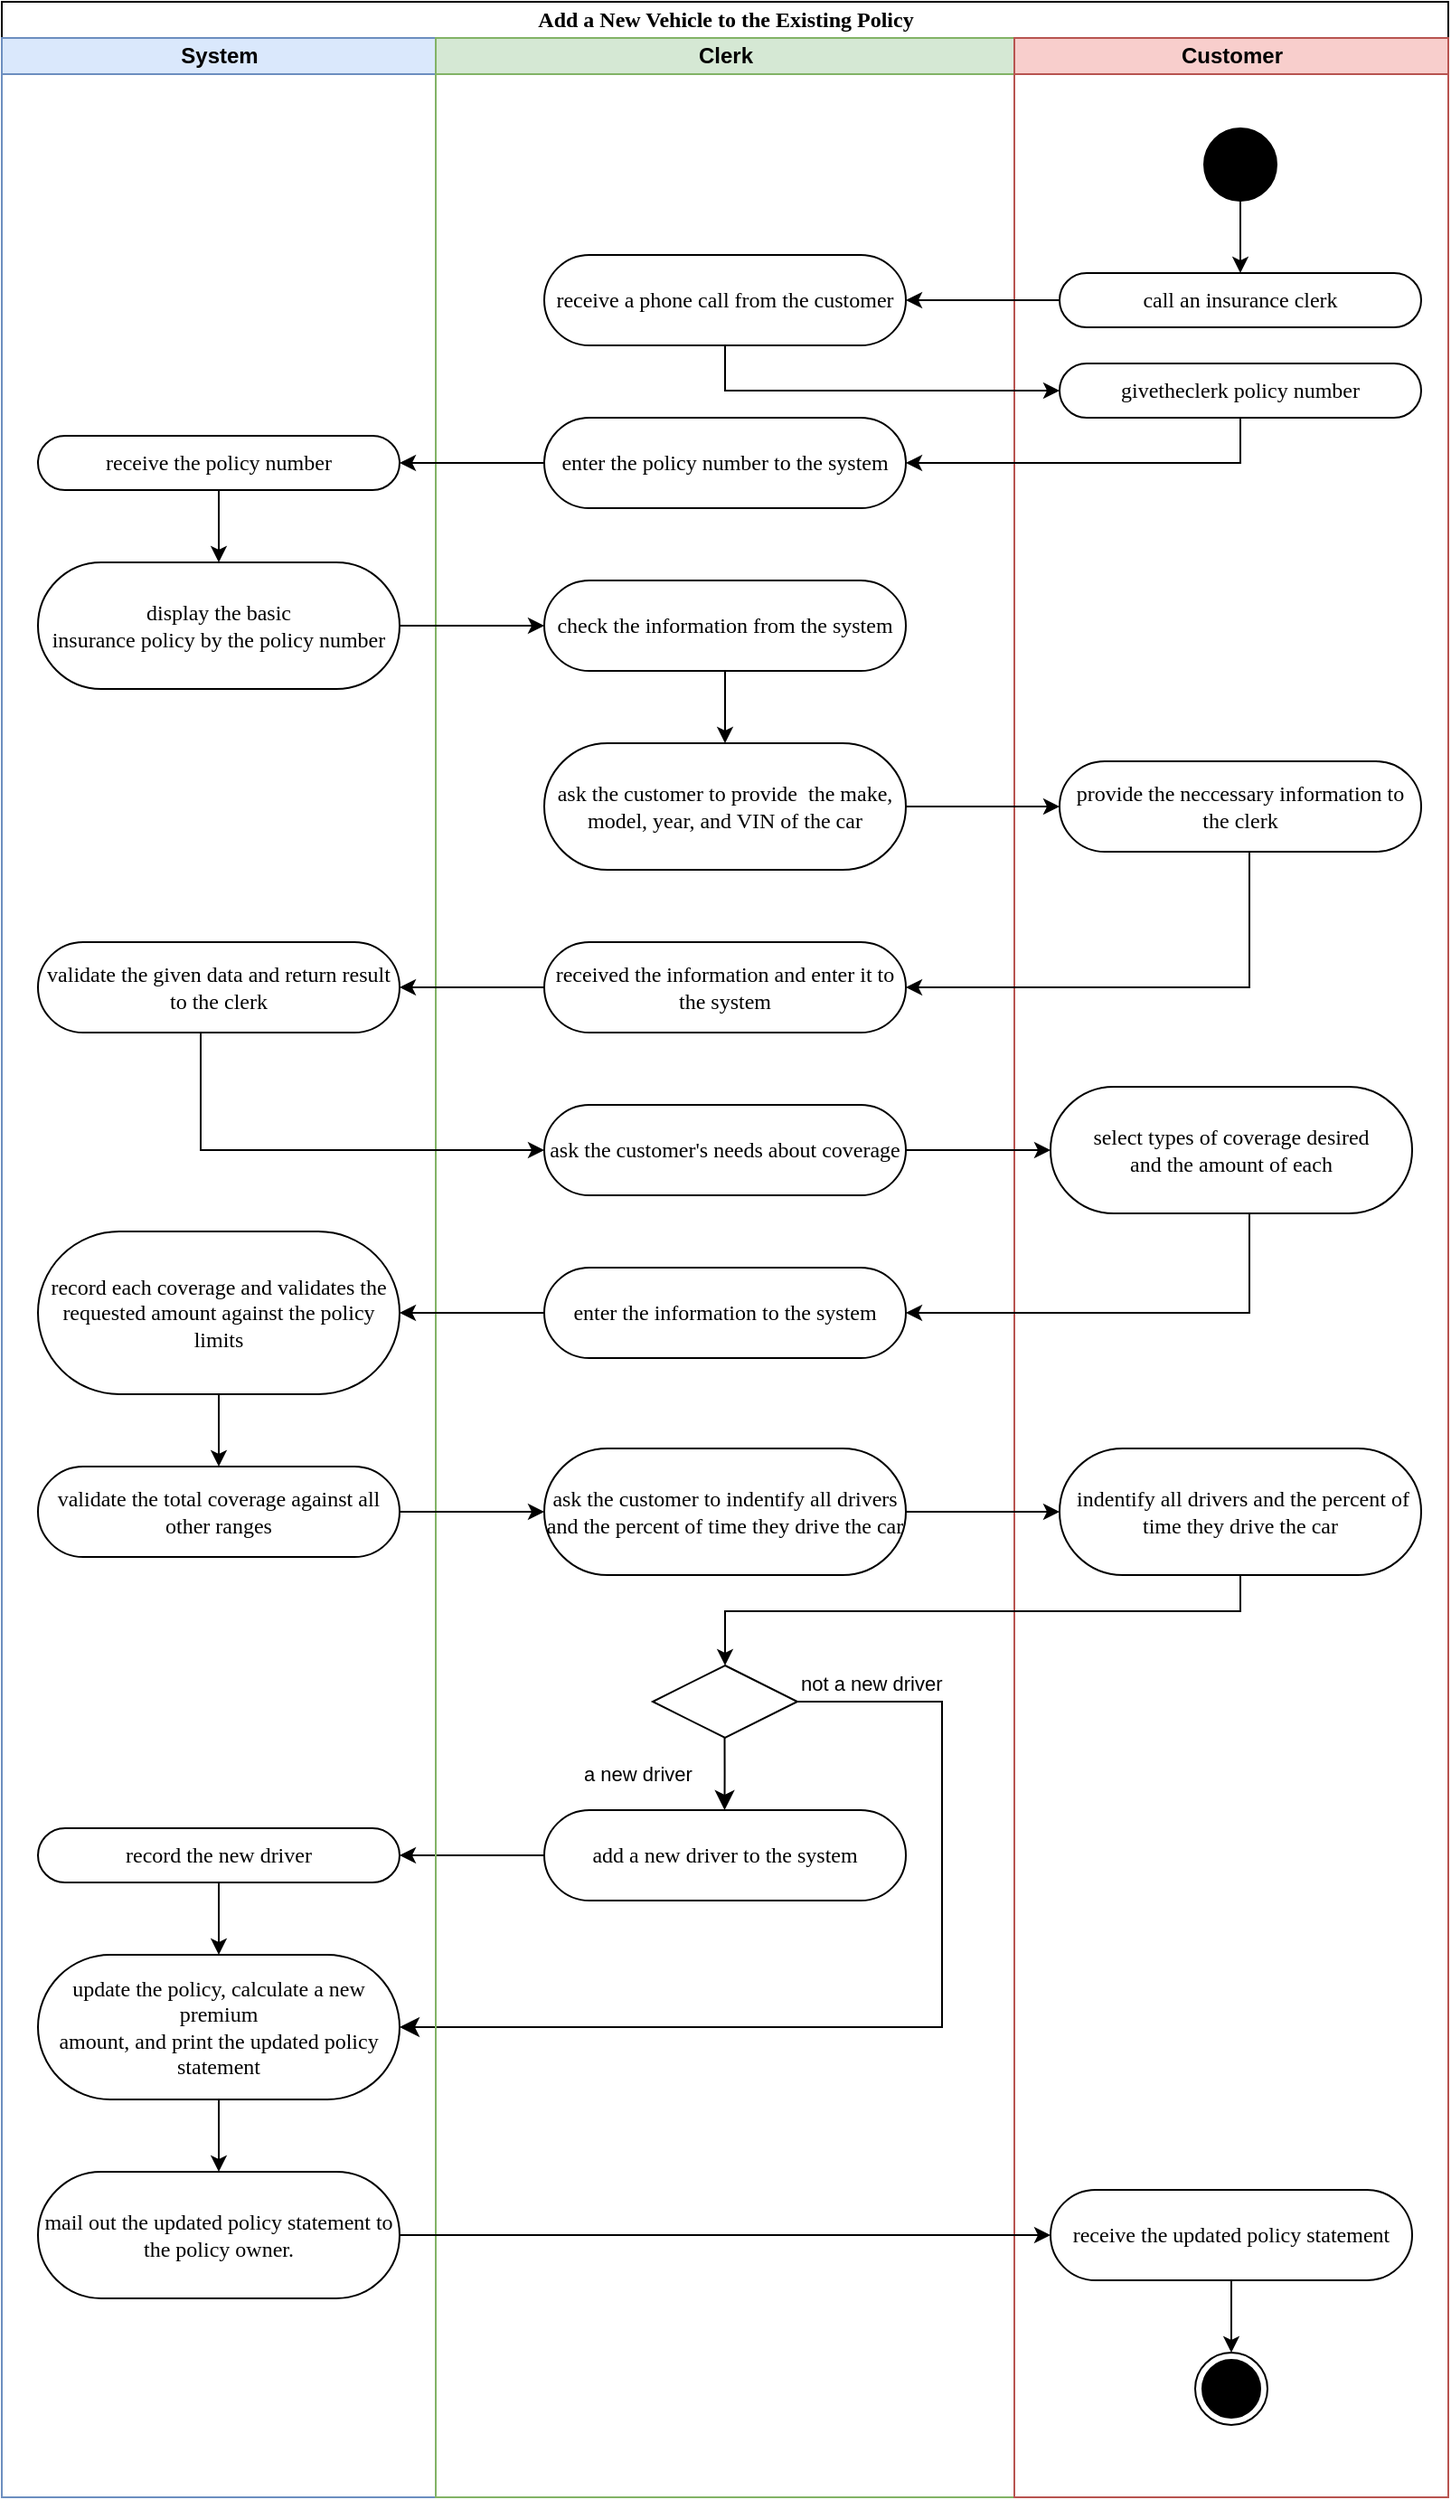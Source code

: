 <mxfile version="21.6.9" type="github">
  <diagram name="Page-1" id="0783ab3e-0a74-02c8-0abd-f7b4e66b4bec">
    <mxGraphModel dx="2649" dy="1486" grid="1" gridSize="10" guides="1" tooltips="1" connect="1" arrows="1" fold="1" page="1" pageScale="1" pageWidth="850" pageHeight="1100" background="none" math="0" shadow="0">
      <root>
        <mxCell id="0" />
        <mxCell id="1" parent="0" />
        <mxCell id="UFD2ebjEW48Xa4xOQjo3-39" value="Add a New Vehicle to the Existing Policy" style="swimlane;html=1;childLayout=stackLayout;startSize=20;rounded=0;shadow=0;comic=0;labelBackgroundColor=none;strokeWidth=1;fontFamily=Verdana;fontSize=12;align=center;" vertex="1" parent="1">
          <mxGeometry x="90" y="30" width="800" height="1380" as="geometry" />
        </mxCell>
        <mxCell id="UFD2ebjEW48Xa4xOQjo3-40" value="System" style="swimlane;html=1;startSize=20;fillColor=#dae8fc;strokeColor=#6c8ebf;" vertex="1" parent="UFD2ebjEW48Xa4xOQjo3-39">
          <mxGeometry y="20" width="240" height="1360" as="geometry" />
        </mxCell>
        <mxCell id="UFD2ebjEW48Xa4xOQjo3-121" value="" style="edgeStyle=orthogonalEdgeStyle;rounded=0;orthogonalLoop=1;jettySize=auto;html=1;" edge="1" parent="UFD2ebjEW48Xa4xOQjo3-40" source="UFD2ebjEW48Xa4xOQjo3-80" target="UFD2ebjEW48Xa4xOQjo3-81">
          <mxGeometry relative="1" as="geometry" />
        </mxCell>
        <mxCell id="UFD2ebjEW48Xa4xOQjo3-80" value="receive the policy number" style="rounded=1;whiteSpace=wrap;html=1;shadow=0;comic=0;labelBackgroundColor=none;strokeWidth=1;fontFamily=Verdana;fontSize=12;align=center;arcSize=50;" vertex="1" parent="UFD2ebjEW48Xa4xOQjo3-40">
          <mxGeometry x="20" y="220" width="200" height="30" as="geometry" />
        </mxCell>
        <mxCell id="UFD2ebjEW48Xa4xOQjo3-81" value="display the basic &lt;br&gt;insurance policy by the policy number" style="rounded=1;whiteSpace=wrap;html=1;shadow=0;comic=0;labelBackgroundColor=none;strokeWidth=1;fontFamily=Verdana;fontSize=12;align=center;arcSize=50;" vertex="1" parent="UFD2ebjEW48Xa4xOQjo3-40">
          <mxGeometry x="20" y="290" width="200" height="70" as="geometry" />
        </mxCell>
        <mxCell id="UFD2ebjEW48Xa4xOQjo3-90" value="validate the given data and return result to the clerk" style="rounded=1;whiteSpace=wrap;html=1;shadow=0;comic=0;labelBackgroundColor=none;strokeWidth=1;fontFamily=Verdana;fontSize=12;align=center;arcSize=50;" vertex="1" parent="UFD2ebjEW48Xa4xOQjo3-40">
          <mxGeometry x="20" y="500" width="200" height="50" as="geometry" />
        </mxCell>
        <mxCell id="UFD2ebjEW48Xa4xOQjo3-131" value="" style="edgeStyle=orthogonalEdgeStyle;rounded=0;orthogonalLoop=1;jettySize=auto;html=1;" edge="1" parent="UFD2ebjEW48Xa4xOQjo3-40" source="UFD2ebjEW48Xa4xOQjo3-94" target="UFD2ebjEW48Xa4xOQjo3-96">
          <mxGeometry relative="1" as="geometry" />
        </mxCell>
        <mxCell id="UFD2ebjEW48Xa4xOQjo3-94" value="record each coverage and validates the requested amount against the policy limits" style="rounded=1;whiteSpace=wrap;html=1;shadow=0;comic=0;labelBackgroundColor=none;strokeWidth=1;fontFamily=Verdana;fontSize=12;align=center;arcSize=50;" vertex="1" parent="UFD2ebjEW48Xa4xOQjo3-40">
          <mxGeometry x="20" y="660" width="200" height="90" as="geometry" />
        </mxCell>
        <mxCell id="UFD2ebjEW48Xa4xOQjo3-96" value="validate the total coverage against all other ranges" style="rounded=1;whiteSpace=wrap;html=1;shadow=0;comic=0;labelBackgroundColor=none;strokeWidth=1;fontFamily=Verdana;fontSize=12;align=center;arcSize=50;" vertex="1" parent="UFD2ebjEW48Xa4xOQjo3-40">
          <mxGeometry x="20" y="790" width="200" height="50" as="geometry" />
        </mxCell>
        <mxCell id="UFD2ebjEW48Xa4xOQjo3-111" value="" style="edgeStyle=orthogonalEdgeStyle;rounded=0;orthogonalLoop=1;jettySize=auto;html=1;" edge="1" parent="UFD2ebjEW48Xa4xOQjo3-40" source="UFD2ebjEW48Xa4xOQjo3-108" target="UFD2ebjEW48Xa4xOQjo3-109">
          <mxGeometry relative="1" as="geometry" />
        </mxCell>
        <mxCell id="UFD2ebjEW48Xa4xOQjo3-108" value="record the new driver" style="rounded=1;whiteSpace=wrap;html=1;shadow=0;comic=0;labelBackgroundColor=none;strokeWidth=1;fontFamily=Verdana;fontSize=12;align=center;arcSize=50;" vertex="1" parent="UFD2ebjEW48Xa4xOQjo3-40">
          <mxGeometry x="20" y="990" width="200" height="30" as="geometry" />
        </mxCell>
        <mxCell id="UFD2ebjEW48Xa4xOQjo3-115" value="" style="edgeStyle=orthogonalEdgeStyle;rounded=0;orthogonalLoop=1;jettySize=auto;html=1;" edge="1" parent="UFD2ebjEW48Xa4xOQjo3-40" source="UFD2ebjEW48Xa4xOQjo3-109" target="UFD2ebjEW48Xa4xOQjo3-112">
          <mxGeometry relative="1" as="geometry" />
        </mxCell>
        <mxCell id="UFD2ebjEW48Xa4xOQjo3-109" value="update the policy, calculate a new premium &lt;br/&gt;amount, and print the updated policy statement" style="rounded=1;whiteSpace=wrap;html=1;shadow=0;comic=0;labelBackgroundColor=none;strokeWidth=1;fontFamily=Verdana;fontSize=12;align=center;arcSize=50;" vertex="1" parent="UFD2ebjEW48Xa4xOQjo3-40">
          <mxGeometry x="20" y="1060" width="200" height="80" as="geometry" />
        </mxCell>
        <mxCell id="UFD2ebjEW48Xa4xOQjo3-112" value="mail out the updated policy statement to the policy owner." style="rounded=1;whiteSpace=wrap;html=1;shadow=0;comic=0;labelBackgroundColor=none;strokeWidth=1;fontFamily=Verdana;fontSize=12;align=center;arcSize=50;" vertex="1" parent="UFD2ebjEW48Xa4xOQjo3-40">
          <mxGeometry x="20" y="1180" width="200" height="70" as="geometry" />
        </mxCell>
        <mxCell id="UFD2ebjEW48Xa4xOQjo3-105" value="not a new driver" style="edgeStyle=orthogonalEdgeStyle;html=1;align=left;verticalAlign=middle;endArrow=classic;endSize=8;rounded=0;fontSize=11;exitX=1;exitY=0.5;exitDx=0;exitDy=0;endFill=1;entryX=1;entryY=0.5;entryDx=0;entryDy=0;" edge="1" parent="UFD2ebjEW48Xa4xOQjo3-39" source="UFD2ebjEW48Xa4xOQjo3-99" target="UFD2ebjEW48Xa4xOQjo3-109">
          <mxGeometry x="-1" y="10" relative="1" as="geometry">
            <mxPoint x="520" y="1110" as="targetPoint" />
            <mxPoint x="420" y="990" as="sourcePoint" />
            <Array as="points">
              <mxPoint x="520" y="940" />
              <mxPoint x="520" y="1120" />
            </Array>
            <mxPoint as="offset" />
          </mxGeometry>
        </mxCell>
        <mxCell id="UFD2ebjEW48Xa4xOQjo3-110" value="" style="edgeStyle=orthogonalEdgeStyle;rounded=0;orthogonalLoop=1;jettySize=auto;html=1;" edge="1" parent="UFD2ebjEW48Xa4xOQjo3-39" source="UFD2ebjEW48Xa4xOQjo3-107" target="UFD2ebjEW48Xa4xOQjo3-108">
          <mxGeometry relative="1" as="geometry" />
        </mxCell>
        <mxCell id="UFD2ebjEW48Xa4xOQjo3-47" value="Clerk" style="swimlane;html=1;startSize=20;fillColor=#d5e8d4;strokeColor=#82b366;" vertex="1" parent="UFD2ebjEW48Xa4xOQjo3-39">
          <mxGeometry x="240" y="20" width="320" height="1360" as="geometry" />
        </mxCell>
        <mxCell id="UFD2ebjEW48Xa4xOQjo3-77" value="receive a phone call from the customer" style="rounded=1;whiteSpace=wrap;html=1;shadow=0;comic=0;labelBackgroundColor=none;strokeWidth=1;fontFamily=Verdana;fontSize=12;align=center;arcSize=50;" vertex="1" parent="UFD2ebjEW48Xa4xOQjo3-47">
          <mxGeometry x="60" y="120" width="200" height="50" as="geometry" />
        </mxCell>
        <mxCell id="UFD2ebjEW48Xa4xOQjo3-79" value="enter the policy number to the system" style="rounded=1;whiteSpace=wrap;html=1;shadow=0;comic=0;labelBackgroundColor=none;strokeWidth=1;fontFamily=Verdana;fontSize=12;align=center;arcSize=50;" vertex="1" parent="UFD2ebjEW48Xa4xOQjo3-47">
          <mxGeometry x="60" y="210" width="200" height="50" as="geometry" />
        </mxCell>
        <mxCell id="UFD2ebjEW48Xa4xOQjo3-123" value="" style="edgeStyle=orthogonalEdgeStyle;rounded=0;orthogonalLoop=1;jettySize=auto;html=1;" edge="1" parent="UFD2ebjEW48Xa4xOQjo3-47" source="UFD2ebjEW48Xa4xOQjo3-82" target="UFD2ebjEW48Xa4xOQjo3-87">
          <mxGeometry relative="1" as="geometry" />
        </mxCell>
        <mxCell id="UFD2ebjEW48Xa4xOQjo3-82" value="check the information from the system" style="rounded=1;whiteSpace=wrap;html=1;shadow=0;comic=0;labelBackgroundColor=none;strokeWidth=1;fontFamily=Verdana;fontSize=12;align=center;arcSize=50;" vertex="1" parent="UFD2ebjEW48Xa4xOQjo3-47">
          <mxGeometry x="60" y="300" width="200" height="50" as="geometry" />
        </mxCell>
        <mxCell id="UFD2ebjEW48Xa4xOQjo3-87" value="ask the customer to provide&amp;nbsp; the make, model, year, and VIN of the car" style="rounded=1;whiteSpace=wrap;html=1;shadow=0;comic=0;labelBackgroundColor=none;strokeWidth=1;fontFamily=Verdana;fontSize=12;align=center;arcSize=50;" vertex="1" parent="UFD2ebjEW48Xa4xOQjo3-47">
          <mxGeometry x="60" y="390" width="200" height="70" as="geometry" />
        </mxCell>
        <mxCell id="UFD2ebjEW48Xa4xOQjo3-89" value="received the information and enter it to the system" style="rounded=1;whiteSpace=wrap;html=1;shadow=0;comic=0;labelBackgroundColor=none;strokeWidth=1;fontFamily=Verdana;fontSize=12;align=center;arcSize=50;" vertex="1" parent="UFD2ebjEW48Xa4xOQjo3-47">
          <mxGeometry x="60" y="500" width="200" height="50" as="geometry" />
        </mxCell>
        <mxCell id="UFD2ebjEW48Xa4xOQjo3-91" value="ask the customer&#39;s needs about coverage" style="rounded=1;whiteSpace=wrap;html=1;shadow=0;comic=0;labelBackgroundColor=none;strokeWidth=1;fontFamily=Verdana;fontSize=12;align=center;arcSize=50;" vertex="1" parent="UFD2ebjEW48Xa4xOQjo3-47">
          <mxGeometry x="60" y="590" width="200" height="50" as="geometry" />
        </mxCell>
        <mxCell id="UFD2ebjEW48Xa4xOQjo3-93" value="enter the information to the system" style="rounded=1;whiteSpace=wrap;html=1;shadow=0;comic=0;labelBackgroundColor=none;strokeWidth=1;fontFamily=Verdana;fontSize=12;align=center;arcSize=50;" vertex="1" parent="UFD2ebjEW48Xa4xOQjo3-47">
          <mxGeometry x="60" y="680" width="200" height="50" as="geometry" />
        </mxCell>
        <mxCell id="UFD2ebjEW48Xa4xOQjo3-97" value="ask the customer to indentify all drivers and the percent of time they drive the car" style="rounded=1;whiteSpace=wrap;html=1;shadow=0;comic=0;labelBackgroundColor=none;strokeWidth=1;fontFamily=Verdana;fontSize=12;align=center;arcSize=50;" vertex="1" parent="UFD2ebjEW48Xa4xOQjo3-47">
          <mxGeometry x="60" y="780" width="200" height="70" as="geometry" />
        </mxCell>
        <mxCell id="UFD2ebjEW48Xa4xOQjo3-99" value="" style="rhombus;whiteSpace=wrap;html=1;" vertex="1" parent="UFD2ebjEW48Xa4xOQjo3-47">
          <mxGeometry x="120" y="900" width="80" height="40" as="geometry" />
        </mxCell>
        <mxCell id="UFD2ebjEW48Xa4xOQjo3-104" value="a new driver&amp;nbsp;" style="edgeStyle=orthogonalEdgeStyle;html=1;align=left;verticalAlign=middle;endArrow=classic;endSize=8;rounded=0;fontSize=11;exitX=0.5;exitY=1;exitDx=0;exitDy=0;entryX=0.5;entryY=0;entryDx=0;entryDy=0;endFill=1;" edge="1" parent="UFD2ebjEW48Xa4xOQjo3-47">
          <mxGeometry x="0.008" y="-80" relative="1" as="geometry">
            <mxPoint x="159.76" y="980" as="targetPoint" />
            <mxPoint x="159.76" y="940" as="sourcePoint" />
            <Array as="points">
              <mxPoint x="159.76" y="960" />
              <mxPoint x="159.76" y="960" />
            </Array>
            <mxPoint as="offset" />
          </mxGeometry>
        </mxCell>
        <mxCell id="UFD2ebjEW48Xa4xOQjo3-107" value="add a new driver to the system" style="rounded=1;whiteSpace=wrap;html=1;shadow=0;comic=0;labelBackgroundColor=none;strokeWidth=1;fontFamily=Verdana;fontSize=12;align=center;arcSize=50;" vertex="1" parent="UFD2ebjEW48Xa4xOQjo3-47">
          <mxGeometry x="60" y="980" width="200" height="50" as="geometry" />
        </mxCell>
        <mxCell id="UFD2ebjEW48Xa4xOQjo3-65" value="Customer" style="swimlane;html=1;startSize=20;fillColor=#f8cecc;strokeColor=#b85450;" vertex="1" parent="UFD2ebjEW48Xa4xOQjo3-39">
          <mxGeometry x="560" y="20" width="240" height="1360" as="geometry" />
        </mxCell>
        <mxCell id="UFD2ebjEW48Xa4xOQjo3-66" style="edgeStyle=orthogonalEdgeStyle;rounded=0;html=1;labelBackgroundColor=none;startArrow=none;startFill=0;startSize=6;endArrow=classic;endFill=1;endSize=6;jettySize=auto;orthogonalLoop=1;strokeWidth=1;fontFamily=Verdana;fontSize=12" edge="1" parent="UFD2ebjEW48Xa4xOQjo3-65" source="UFD2ebjEW48Xa4xOQjo3-67" target="UFD2ebjEW48Xa4xOQjo3-69">
          <mxGeometry relative="1" as="geometry" />
        </mxCell>
        <mxCell id="UFD2ebjEW48Xa4xOQjo3-67" value="" style="ellipse;whiteSpace=wrap;html=1;rounded=0;shadow=0;comic=0;labelBackgroundColor=none;strokeWidth=1;fillColor=#000000;fontFamily=Verdana;fontSize=12;align=center;" vertex="1" parent="UFD2ebjEW48Xa4xOQjo3-65">
          <mxGeometry x="105" y="50" width="40" height="40" as="geometry" />
        </mxCell>
        <mxCell id="UFD2ebjEW48Xa4xOQjo3-69" value="call an insurance clerk" style="rounded=1;whiteSpace=wrap;html=1;shadow=0;comic=0;labelBackgroundColor=none;strokeWidth=1;fontFamily=Verdana;fontSize=12;align=center;arcSize=50;" vertex="1" parent="UFD2ebjEW48Xa4xOQjo3-65">
          <mxGeometry x="25" y="130" width="200" height="30" as="geometry" />
        </mxCell>
        <mxCell id="UFD2ebjEW48Xa4xOQjo3-70" value="givetheclerk policy number" style="rounded=1;whiteSpace=wrap;html=1;shadow=0;comic=0;labelBackgroundColor=none;strokeWidth=1;fontFamily=Verdana;fontSize=12;align=center;arcSize=50;" vertex="1" parent="UFD2ebjEW48Xa4xOQjo3-65">
          <mxGeometry x="25" y="180" width="200" height="30" as="geometry" />
        </mxCell>
        <mxCell id="UFD2ebjEW48Xa4xOQjo3-73" value="" style="ellipse;html=1;shape=endState;fillColor=#000000;strokeColor=#000000;" vertex="1" parent="UFD2ebjEW48Xa4xOQjo3-65">
          <mxGeometry x="100" y="1280" width="40" height="40" as="geometry" />
        </mxCell>
        <mxCell id="UFD2ebjEW48Xa4xOQjo3-88" value="provide the neccessary information to the clerk" style="rounded=1;whiteSpace=wrap;html=1;shadow=0;comic=0;labelBackgroundColor=none;strokeWidth=1;fontFamily=Verdana;fontSize=12;align=center;arcSize=50;" vertex="1" parent="UFD2ebjEW48Xa4xOQjo3-65">
          <mxGeometry x="25" y="400" width="200" height="50" as="geometry" />
        </mxCell>
        <mxCell id="UFD2ebjEW48Xa4xOQjo3-92" value="select types of coverage desired &lt;br&gt;and the amount of each" style="rounded=1;whiteSpace=wrap;html=1;shadow=0;comic=0;labelBackgroundColor=none;strokeWidth=1;fontFamily=Verdana;fontSize=12;align=center;arcSize=50;" vertex="1" parent="UFD2ebjEW48Xa4xOQjo3-65">
          <mxGeometry x="20" y="580" width="200" height="70" as="geometry" />
        </mxCell>
        <mxCell id="UFD2ebjEW48Xa4xOQjo3-98" value="&amp;nbsp;indentify all drivers and the percent of time they drive the car" style="rounded=1;whiteSpace=wrap;html=1;shadow=0;comic=0;labelBackgroundColor=none;strokeWidth=1;fontFamily=Verdana;fontSize=12;align=center;arcSize=50;" vertex="1" parent="UFD2ebjEW48Xa4xOQjo3-65">
          <mxGeometry x="25" y="780" width="200" height="70" as="geometry" />
        </mxCell>
        <mxCell id="UFD2ebjEW48Xa4xOQjo3-136" style="edgeStyle=orthogonalEdgeStyle;rounded=0;orthogonalLoop=1;jettySize=auto;html=1;entryX=0.5;entryY=0;entryDx=0;entryDy=0;" edge="1" parent="UFD2ebjEW48Xa4xOQjo3-65" source="UFD2ebjEW48Xa4xOQjo3-113" target="UFD2ebjEW48Xa4xOQjo3-73">
          <mxGeometry relative="1" as="geometry" />
        </mxCell>
        <mxCell id="UFD2ebjEW48Xa4xOQjo3-113" value="receive the updated policy statement" style="rounded=1;whiteSpace=wrap;html=1;shadow=0;comic=0;labelBackgroundColor=none;strokeWidth=1;fontFamily=Verdana;fontSize=12;align=center;arcSize=50;" vertex="1" parent="UFD2ebjEW48Xa4xOQjo3-65">
          <mxGeometry x="20" y="1190" width="200" height="50" as="geometry" />
        </mxCell>
        <mxCell id="UFD2ebjEW48Xa4xOQjo3-116" value="" style="edgeStyle=orthogonalEdgeStyle;rounded=0;orthogonalLoop=1;jettySize=auto;html=1;" edge="1" parent="UFD2ebjEW48Xa4xOQjo3-39" source="UFD2ebjEW48Xa4xOQjo3-69" target="UFD2ebjEW48Xa4xOQjo3-77">
          <mxGeometry relative="1" as="geometry" />
        </mxCell>
        <mxCell id="UFD2ebjEW48Xa4xOQjo3-118" value="" style="edgeStyle=orthogonalEdgeStyle;rounded=0;orthogonalLoop=1;jettySize=auto;html=1;entryX=0;entryY=0.5;entryDx=0;entryDy=0;" edge="1" parent="UFD2ebjEW48Xa4xOQjo3-39" source="UFD2ebjEW48Xa4xOQjo3-77" target="UFD2ebjEW48Xa4xOQjo3-70">
          <mxGeometry relative="1" as="geometry">
            <mxPoint x="430" y="220" as="targetPoint" />
            <Array as="points">
              <mxPoint x="400" y="215" />
            </Array>
          </mxGeometry>
        </mxCell>
        <mxCell id="UFD2ebjEW48Xa4xOQjo3-119" style="edgeStyle=orthogonalEdgeStyle;rounded=0;orthogonalLoop=1;jettySize=auto;html=1;entryX=1;entryY=0.5;entryDx=0;entryDy=0;" edge="1" parent="UFD2ebjEW48Xa4xOQjo3-39" source="UFD2ebjEW48Xa4xOQjo3-70" target="UFD2ebjEW48Xa4xOQjo3-79">
          <mxGeometry relative="1" as="geometry">
            <Array as="points">
              <mxPoint x="685" y="255" />
            </Array>
          </mxGeometry>
        </mxCell>
        <mxCell id="UFD2ebjEW48Xa4xOQjo3-120" value="" style="edgeStyle=orthogonalEdgeStyle;rounded=0;orthogonalLoop=1;jettySize=auto;html=1;" edge="1" parent="UFD2ebjEW48Xa4xOQjo3-39" source="UFD2ebjEW48Xa4xOQjo3-79" target="UFD2ebjEW48Xa4xOQjo3-80">
          <mxGeometry relative="1" as="geometry" />
        </mxCell>
        <mxCell id="UFD2ebjEW48Xa4xOQjo3-122" value="" style="edgeStyle=orthogonalEdgeStyle;rounded=0;orthogonalLoop=1;jettySize=auto;html=1;" edge="1" parent="UFD2ebjEW48Xa4xOQjo3-39" source="UFD2ebjEW48Xa4xOQjo3-81" target="UFD2ebjEW48Xa4xOQjo3-82">
          <mxGeometry relative="1" as="geometry" />
        </mxCell>
        <mxCell id="UFD2ebjEW48Xa4xOQjo3-124" value="" style="edgeStyle=orthogonalEdgeStyle;rounded=0;orthogonalLoop=1;jettySize=auto;html=1;" edge="1" parent="UFD2ebjEW48Xa4xOQjo3-39" source="UFD2ebjEW48Xa4xOQjo3-87" target="UFD2ebjEW48Xa4xOQjo3-88">
          <mxGeometry relative="1" as="geometry" />
        </mxCell>
        <mxCell id="UFD2ebjEW48Xa4xOQjo3-125" style="edgeStyle=orthogonalEdgeStyle;rounded=0;orthogonalLoop=1;jettySize=auto;html=1;entryX=1;entryY=0.5;entryDx=0;entryDy=0;" edge="1" parent="UFD2ebjEW48Xa4xOQjo3-39" source="UFD2ebjEW48Xa4xOQjo3-88" target="UFD2ebjEW48Xa4xOQjo3-89">
          <mxGeometry relative="1" as="geometry">
            <Array as="points">
              <mxPoint x="690" y="545" />
            </Array>
          </mxGeometry>
        </mxCell>
        <mxCell id="UFD2ebjEW48Xa4xOQjo3-126" value="" style="edgeStyle=orthogonalEdgeStyle;rounded=0;orthogonalLoop=1;jettySize=auto;html=1;" edge="1" parent="UFD2ebjEW48Xa4xOQjo3-39" source="UFD2ebjEW48Xa4xOQjo3-89" target="UFD2ebjEW48Xa4xOQjo3-90">
          <mxGeometry relative="1" as="geometry" />
        </mxCell>
        <mxCell id="UFD2ebjEW48Xa4xOQjo3-127" value="" style="edgeStyle=orthogonalEdgeStyle;rounded=0;orthogonalLoop=1;jettySize=auto;html=1;entryX=0;entryY=0.5;entryDx=0;entryDy=0;" edge="1" parent="UFD2ebjEW48Xa4xOQjo3-39" source="UFD2ebjEW48Xa4xOQjo3-90" target="UFD2ebjEW48Xa4xOQjo3-91">
          <mxGeometry relative="1" as="geometry">
            <Array as="points">
              <mxPoint x="110" y="635" />
            </Array>
          </mxGeometry>
        </mxCell>
        <mxCell id="UFD2ebjEW48Xa4xOQjo3-128" value="" style="edgeStyle=orthogonalEdgeStyle;rounded=0;orthogonalLoop=1;jettySize=auto;html=1;" edge="1" parent="UFD2ebjEW48Xa4xOQjo3-39" source="UFD2ebjEW48Xa4xOQjo3-91" target="UFD2ebjEW48Xa4xOQjo3-92">
          <mxGeometry relative="1" as="geometry" />
        </mxCell>
        <mxCell id="UFD2ebjEW48Xa4xOQjo3-129" style="edgeStyle=orthogonalEdgeStyle;rounded=0;orthogonalLoop=1;jettySize=auto;html=1;entryX=1;entryY=0.5;entryDx=0;entryDy=0;" edge="1" parent="UFD2ebjEW48Xa4xOQjo3-39" source="UFD2ebjEW48Xa4xOQjo3-92" target="UFD2ebjEW48Xa4xOQjo3-93">
          <mxGeometry relative="1" as="geometry">
            <Array as="points">
              <mxPoint x="690" y="725" />
            </Array>
          </mxGeometry>
        </mxCell>
        <mxCell id="UFD2ebjEW48Xa4xOQjo3-130" value="" style="edgeStyle=orthogonalEdgeStyle;rounded=0;orthogonalLoop=1;jettySize=auto;html=1;" edge="1" parent="UFD2ebjEW48Xa4xOQjo3-39" source="UFD2ebjEW48Xa4xOQjo3-93" target="UFD2ebjEW48Xa4xOQjo3-94">
          <mxGeometry relative="1" as="geometry" />
        </mxCell>
        <mxCell id="UFD2ebjEW48Xa4xOQjo3-132" value="" style="edgeStyle=orthogonalEdgeStyle;rounded=0;orthogonalLoop=1;jettySize=auto;html=1;" edge="1" parent="UFD2ebjEW48Xa4xOQjo3-39" source="UFD2ebjEW48Xa4xOQjo3-96" target="UFD2ebjEW48Xa4xOQjo3-97">
          <mxGeometry relative="1" as="geometry" />
        </mxCell>
        <mxCell id="UFD2ebjEW48Xa4xOQjo3-133" value="" style="edgeStyle=orthogonalEdgeStyle;rounded=0;orthogonalLoop=1;jettySize=auto;html=1;" edge="1" parent="UFD2ebjEW48Xa4xOQjo3-39" source="UFD2ebjEW48Xa4xOQjo3-97" target="UFD2ebjEW48Xa4xOQjo3-98">
          <mxGeometry relative="1" as="geometry" />
        </mxCell>
        <mxCell id="UFD2ebjEW48Xa4xOQjo3-134" style="edgeStyle=orthogonalEdgeStyle;rounded=0;orthogonalLoop=1;jettySize=auto;html=1;entryX=0.5;entryY=0;entryDx=0;entryDy=0;" edge="1" parent="UFD2ebjEW48Xa4xOQjo3-39" source="UFD2ebjEW48Xa4xOQjo3-98" target="UFD2ebjEW48Xa4xOQjo3-99">
          <mxGeometry relative="1" as="geometry">
            <Array as="points">
              <mxPoint x="685" y="890" />
              <mxPoint x="400" y="890" />
            </Array>
          </mxGeometry>
        </mxCell>
        <mxCell id="UFD2ebjEW48Xa4xOQjo3-135" style="edgeStyle=orthogonalEdgeStyle;rounded=0;orthogonalLoop=1;jettySize=auto;html=1;" edge="1" parent="UFD2ebjEW48Xa4xOQjo3-39" source="UFD2ebjEW48Xa4xOQjo3-112" target="UFD2ebjEW48Xa4xOQjo3-113">
          <mxGeometry relative="1" as="geometry" />
        </mxCell>
      </root>
    </mxGraphModel>
  </diagram>
</mxfile>
